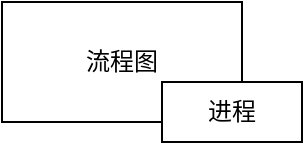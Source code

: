 <mxfile version="12.8.5" type="github"><diagram id="a3skvA90VuoRcX0cUGE5" name="第 1 页"><mxGraphModel dx="1209" dy="594" grid="1" gridSize="10" guides="1" tooltips="1" connect="1" arrows="1" fold="1" page="1" pageScale="1" pageWidth="827" pageHeight="1169" math="0" shadow="0"><root><mxCell id="0"/><mxCell id="1" parent="0"/><mxCell id="xhC-MIFGf2CNVYRdOTCl-1" value="流程图" style="rounded=0;whiteSpace=wrap;html=1;" parent="1" vertex="1"><mxGeometry x="80" y="30" width="120" height="60" as="geometry"/></mxCell><mxCell id="xhC-MIFGf2CNVYRdOTCl-2" value="进程" style="rounded=0;whiteSpace=wrap;html=1;" parent="1" vertex="1"><mxGeometry x="160" y="70" width="70" height="30" as="geometry"/></mxCell></root></mxGraphModel></diagram></mxfile>